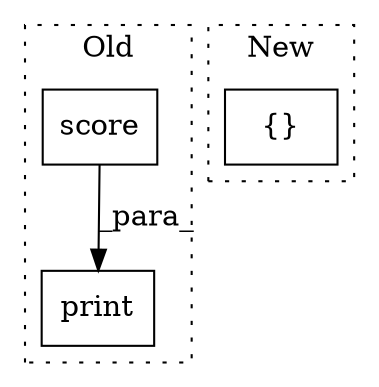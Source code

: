 digraph G {
subgraph cluster0 {
1 [label="score" a="32" s="672,680" l="6,1" shape="box"];
3 [label="print" a="32" s="655,681" l="6,1" shape="box"];
label = "Old";
style="dotted";
}
subgraph cluster1 {
2 [label="{}" a="4" s="703,721" l="1,1" shape="box"];
label = "New";
style="dotted";
}
1 -> 3 [label="_para_"];
}